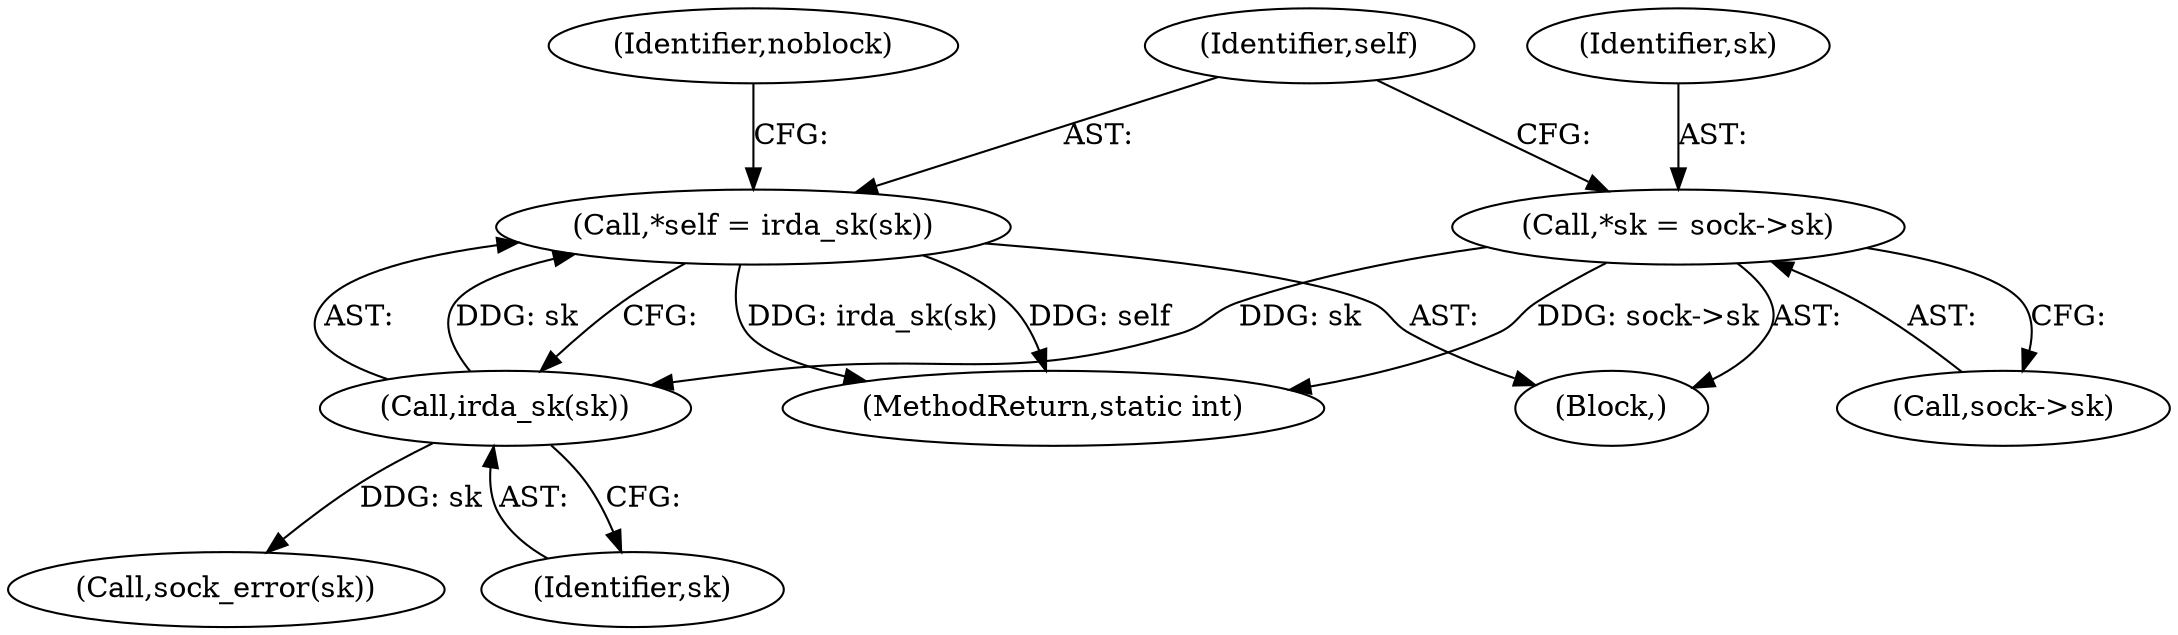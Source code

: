 digraph "0_linux_f3d3342602f8bcbf37d7c46641cb9bca7618eb1c_17@pointer" {
"1000120" [label="(Call,*self = irda_sk(sk))"];
"1000122" [label="(Call,irda_sk(sk))"];
"1000114" [label="(Call,*sk = sock->sk)"];
"1000392" [label="(MethodReturn,static int)"];
"1000114" [label="(Call,*sk = sock->sk)"];
"1000145" [label="(Call,sock_error(sk))"];
"1000122" [label="(Call,irda_sk(sk))"];
"1000126" [label="(Identifier,noblock)"];
"1000121" [label="(Identifier,self)"];
"1000115" [label="(Identifier,sk)"];
"1000123" [label="(Identifier,sk)"];
"1000116" [label="(Call,sock->sk)"];
"1000120" [label="(Call,*self = irda_sk(sk))"];
"1000112" [label="(Block,)"];
"1000120" -> "1000112"  [label="AST: "];
"1000120" -> "1000122"  [label="CFG: "];
"1000121" -> "1000120"  [label="AST: "];
"1000122" -> "1000120"  [label="AST: "];
"1000126" -> "1000120"  [label="CFG: "];
"1000120" -> "1000392"  [label="DDG: self"];
"1000120" -> "1000392"  [label="DDG: irda_sk(sk)"];
"1000122" -> "1000120"  [label="DDG: sk"];
"1000122" -> "1000123"  [label="CFG: "];
"1000123" -> "1000122"  [label="AST: "];
"1000114" -> "1000122"  [label="DDG: sk"];
"1000122" -> "1000145"  [label="DDG: sk"];
"1000114" -> "1000112"  [label="AST: "];
"1000114" -> "1000116"  [label="CFG: "];
"1000115" -> "1000114"  [label="AST: "];
"1000116" -> "1000114"  [label="AST: "];
"1000121" -> "1000114"  [label="CFG: "];
"1000114" -> "1000392"  [label="DDG: sock->sk"];
}
